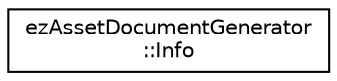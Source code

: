 digraph "Graphical Class Hierarchy"
{
 // LATEX_PDF_SIZE
  edge [fontname="Helvetica",fontsize="10",labelfontname="Helvetica",labelfontsize="10"];
  node [fontname="Helvetica",fontsize="10",shape=record];
  rankdir="LR";
  Node0 [label="ezAssetDocumentGenerator\l::Info",height=0.2,width=0.4,color="black", fillcolor="white", style="filled",URL="$dc/dbe/structez_asset_document_generator_1_1_info.htm",tooltip=" "];
}
